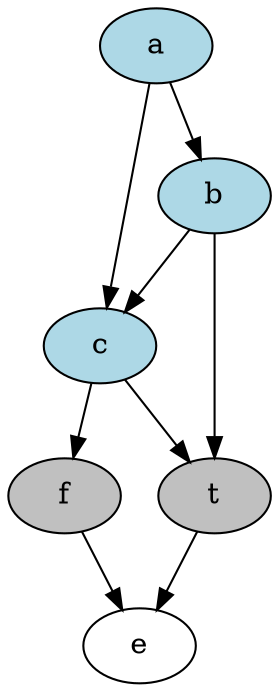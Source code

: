 digraph {
    a [style = filled, fillcolor = lightblue];
    b [style = filled, fillcolor = lightblue];
    c [style = filled, fillcolor = lightblue];

    t [style = filled, fillcolor = gray];
    f [style = filled, fillcolor = gray];

    a -> b [];
    a -> c [];
    b -> t [];
    b -> c [];
    c -> t [];
    c -> f [];
    t -> e [];
    f -> e [];
}
